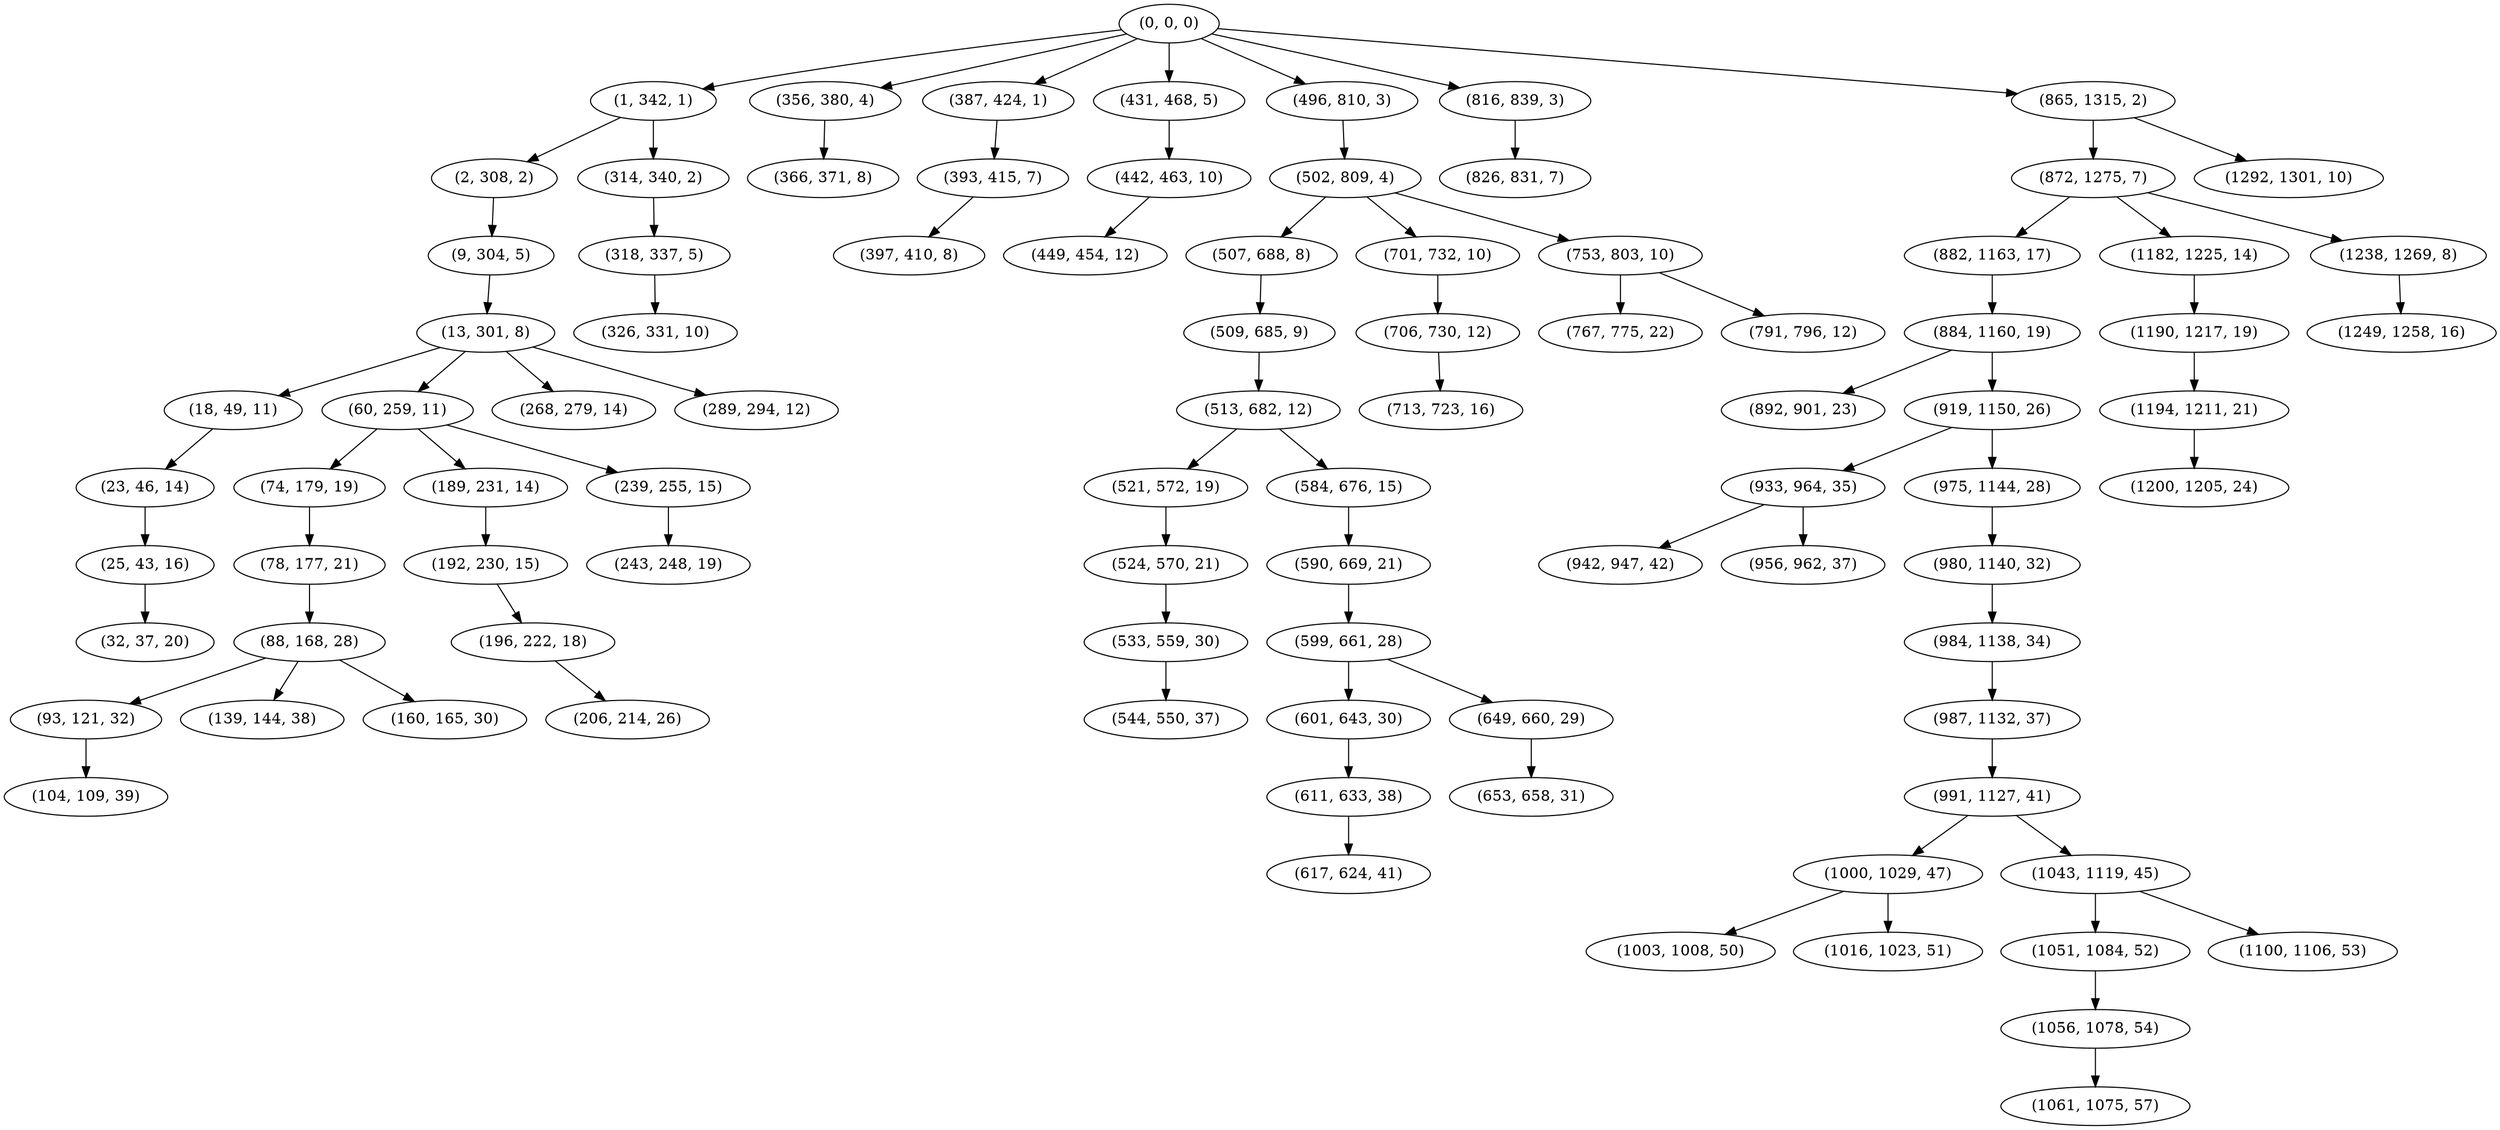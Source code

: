 digraph tree {
    "(0, 0, 0)";
    "(1, 342, 1)";
    "(2, 308, 2)";
    "(9, 304, 5)";
    "(13, 301, 8)";
    "(18, 49, 11)";
    "(23, 46, 14)";
    "(25, 43, 16)";
    "(32, 37, 20)";
    "(60, 259, 11)";
    "(74, 179, 19)";
    "(78, 177, 21)";
    "(88, 168, 28)";
    "(93, 121, 32)";
    "(104, 109, 39)";
    "(139, 144, 38)";
    "(160, 165, 30)";
    "(189, 231, 14)";
    "(192, 230, 15)";
    "(196, 222, 18)";
    "(206, 214, 26)";
    "(239, 255, 15)";
    "(243, 248, 19)";
    "(268, 279, 14)";
    "(289, 294, 12)";
    "(314, 340, 2)";
    "(318, 337, 5)";
    "(326, 331, 10)";
    "(356, 380, 4)";
    "(366, 371, 8)";
    "(387, 424, 1)";
    "(393, 415, 7)";
    "(397, 410, 8)";
    "(431, 468, 5)";
    "(442, 463, 10)";
    "(449, 454, 12)";
    "(496, 810, 3)";
    "(502, 809, 4)";
    "(507, 688, 8)";
    "(509, 685, 9)";
    "(513, 682, 12)";
    "(521, 572, 19)";
    "(524, 570, 21)";
    "(533, 559, 30)";
    "(544, 550, 37)";
    "(584, 676, 15)";
    "(590, 669, 21)";
    "(599, 661, 28)";
    "(601, 643, 30)";
    "(611, 633, 38)";
    "(617, 624, 41)";
    "(649, 660, 29)";
    "(653, 658, 31)";
    "(701, 732, 10)";
    "(706, 730, 12)";
    "(713, 723, 16)";
    "(753, 803, 10)";
    "(767, 775, 22)";
    "(791, 796, 12)";
    "(816, 839, 3)";
    "(826, 831, 7)";
    "(865, 1315, 2)";
    "(872, 1275, 7)";
    "(882, 1163, 17)";
    "(884, 1160, 19)";
    "(892, 901, 23)";
    "(919, 1150, 26)";
    "(933, 964, 35)";
    "(942, 947, 42)";
    "(956, 962, 37)";
    "(975, 1144, 28)";
    "(980, 1140, 32)";
    "(984, 1138, 34)";
    "(987, 1132, 37)";
    "(991, 1127, 41)";
    "(1000, 1029, 47)";
    "(1003, 1008, 50)";
    "(1016, 1023, 51)";
    "(1043, 1119, 45)";
    "(1051, 1084, 52)";
    "(1056, 1078, 54)";
    "(1061, 1075, 57)";
    "(1100, 1106, 53)";
    "(1182, 1225, 14)";
    "(1190, 1217, 19)";
    "(1194, 1211, 21)";
    "(1200, 1205, 24)";
    "(1238, 1269, 8)";
    "(1249, 1258, 16)";
    "(1292, 1301, 10)";
    "(0, 0, 0)" -> "(1, 342, 1)";
    "(0, 0, 0)" -> "(356, 380, 4)";
    "(0, 0, 0)" -> "(387, 424, 1)";
    "(0, 0, 0)" -> "(431, 468, 5)";
    "(0, 0, 0)" -> "(496, 810, 3)";
    "(0, 0, 0)" -> "(816, 839, 3)";
    "(0, 0, 0)" -> "(865, 1315, 2)";
    "(1, 342, 1)" -> "(2, 308, 2)";
    "(1, 342, 1)" -> "(314, 340, 2)";
    "(2, 308, 2)" -> "(9, 304, 5)";
    "(9, 304, 5)" -> "(13, 301, 8)";
    "(13, 301, 8)" -> "(18, 49, 11)";
    "(13, 301, 8)" -> "(60, 259, 11)";
    "(13, 301, 8)" -> "(268, 279, 14)";
    "(13, 301, 8)" -> "(289, 294, 12)";
    "(18, 49, 11)" -> "(23, 46, 14)";
    "(23, 46, 14)" -> "(25, 43, 16)";
    "(25, 43, 16)" -> "(32, 37, 20)";
    "(60, 259, 11)" -> "(74, 179, 19)";
    "(60, 259, 11)" -> "(189, 231, 14)";
    "(60, 259, 11)" -> "(239, 255, 15)";
    "(74, 179, 19)" -> "(78, 177, 21)";
    "(78, 177, 21)" -> "(88, 168, 28)";
    "(88, 168, 28)" -> "(93, 121, 32)";
    "(88, 168, 28)" -> "(139, 144, 38)";
    "(88, 168, 28)" -> "(160, 165, 30)";
    "(93, 121, 32)" -> "(104, 109, 39)";
    "(189, 231, 14)" -> "(192, 230, 15)";
    "(192, 230, 15)" -> "(196, 222, 18)";
    "(196, 222, 18)" -> "(206, 214, 26)";
    "(239, 255, 15)" -> "(243, 248, 19)";
    "(314, 340, 2)" -> "(318, 337, 5)";
    "(318, 337, 5)" -> "(326, 331, 10)";
    "(356, 380, 4)" -> "(366, 371, 8)";
    "(387, 424, 1)" -> "(393, 415, 7)";
    "(393, 415, 7)" -> "(397, 410, 8)";
    "(431, 468, 5)" -> "(442, 463, 10)";
    "(442, 463, 10)" -> "(449, 454, 12)";
    "(496, 810, 3)" -> "(502, 809, 4)";
    "(502, 809, 4)" -> "(507, 688, 8)";
    "(502, 809, 4)" -> "(701, 732, 10)";
    "(502, 809, 4)" -> "(753, 803, 10)";
    "(507, 688, 8)" -> "(509, 685, 9)";
    "(509, 685, 9)" -> "(513, 682, 12)";
    "(513, 682, 12)" -> "(521, 572, 19)";
    "(513, 682, 12)" -> "(584, 676, 15)";
    "(521, 572, 19)" -> "(524, 570, 21)";
    "(524, 570, 21)" -> "(533, 559, 30)";
    "(533, 559, 30)" -> "(544, 550, 37)";
    "(584, 676, 15)" -> "(590, 669, 21)";
    "(590, 669, 21)" -> "(599, 661, 28)";
    "(599, 661, 28)" -> "(601, 643, 30)";
    "(599, 661, 28)" -> "(649, 660, 29)";
    "(601, 643, 30)" -> "(611, 633, 38)";
    "(611, 633, 38)" -> "(617, 624, 41)";
    "(649, 660, 29)" -> "(653, 658, 31)";
    "(701, 732, 10)" -> "(706, 730, 12)";
    "(706, 730, 12)" -> "(713, 723, 16)";
    "(753, 803, 10)" -> "(767, 775, 22)";
    "(753, 803, 10)" -> "(791, 796, 12)";
    "(816, 839, 3)" -> "(826, 831, 7)";
    "(865, 1315, 2)" -> "(872, 1275, 7)";
    "(865, 1315, 2)" -> "(1292, 1301, 10)";
    "(872, 1275, 7)" -> "(882, 1163, 17)";
    "(872, 1275, 7)" -> "(1182, 1225, 14)";
    "(872, 1275, 7)" -> "(1238, 1269, 8)";
    "(882, 1163, 17)" -> "(884, 1160, 19)";
    "(884, 1160, 19)" -> "(892, 901, 23)";
    "(884, 1160, 19)" -> "(919, 1150, 26)";
    "(919, 1150, 26)" -> "(933, 964, 35)";
    "(919, 1150, 26)" -> "(975, 1144, 28)";
    "(933, 964, 35)" -> "(942, 947, 42)";
    "(933, 964, 35)" -> "(956, 962, 37)";
    "(975, 1144, 28)" -> "(980, 1140, 32)";
    "(980, 1140, 32)" -> "(984, 1138, 34)";
    "(984, 1138, 34)" -> "(987, 1132, 37)";
    "(987, 1132, 37)" -> "(991, 1127, 41)";
    "(991, 1127, 41)" -> "(1000, 1029, 47)";
    "(991, 1127, 41)" -> "(1043, 1119, 45)";
    "(1000, 1029, 47)" -> "(1003, 1008, 50)";
    "(1000, 1029, 47)" -> "(1016, 1023, 51)";
    "(1043, 1119, 45)" -> "(1051, 1084, 52)";
    "(1043, 1119, 45)" -> "(1100, 1106, 53)";
    "(1051, 1084, 52)" -> "(1056, 1078, 54)";
    "(1056, 1078, 54)" -> "(1061, 1075, 57)";
    "(1182, 1225, 14)" -> "(1190, 1217, 19)";
    "(1190, 1217, 19)" -> "(1194, 1211, 21)";
    "(1194, 1211, 21)" -> "(1200, 1205, 24)";
    "(1238, 1269, 8)" -> "(1249, 1258, 16)";
}

